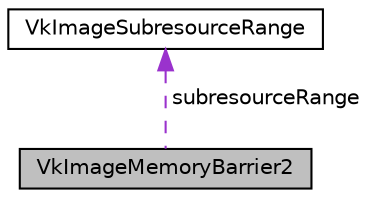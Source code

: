 digraph "VkImageMemoryBarrier2"
{
 // LATEX_PDF_SIZE
  edge [fontname="Helvetica",fontsize="10",labelfontname="Helvetica",labelfontsize="10"];
  node [fontname="Helvetica",fontsize="10",shape=record];
  Node1 [label="VkImageMemoryBarrier2",height=0.2,width=0.4,color="black", fillcolor="grey75", style="filled", fontcolor="black",tooltip=" "];
  Node2 -> Node1 [dir="back",color="darkorchid3",fontsize="10",style="dashed",label=" subresourceRange" ,fontname="Helvetica"];
  Node2 [label="VkImageSubresourceRange",height=0.2,width=0.4,color="black", fillcolor="white", style="filled",URL="$structVkImageSubresourceRange.html",tooltip=" "];
}
